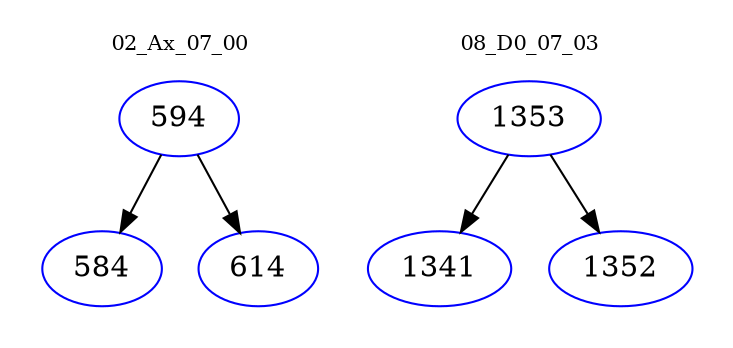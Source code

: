digraph{
subgraph cluster_0 {
color = white
label = "02_Ax_07_00";
fontsize=10;
T0_594 [label="594", color="blue"]
T0_594 -> T0_584 [color="black"]
T0_584 [label="584", color="blue"]
T0_594 -> T0_614 [color="black"]
T0_614 [label="614", color="blue"]
}
subgraph cluster_1 {
color = white
label = "08_D0_07_03";
fontsize=10;
T1_1353 [label="1353", color="blue"]
T1_1353 -> T1_1341 [color="black"]
T1_1341 [label="1341", color="blue"]
T1_1353 -> T1_1352 [color="black"]
T1_1352 [label="1352", color="blue"]
}
}
